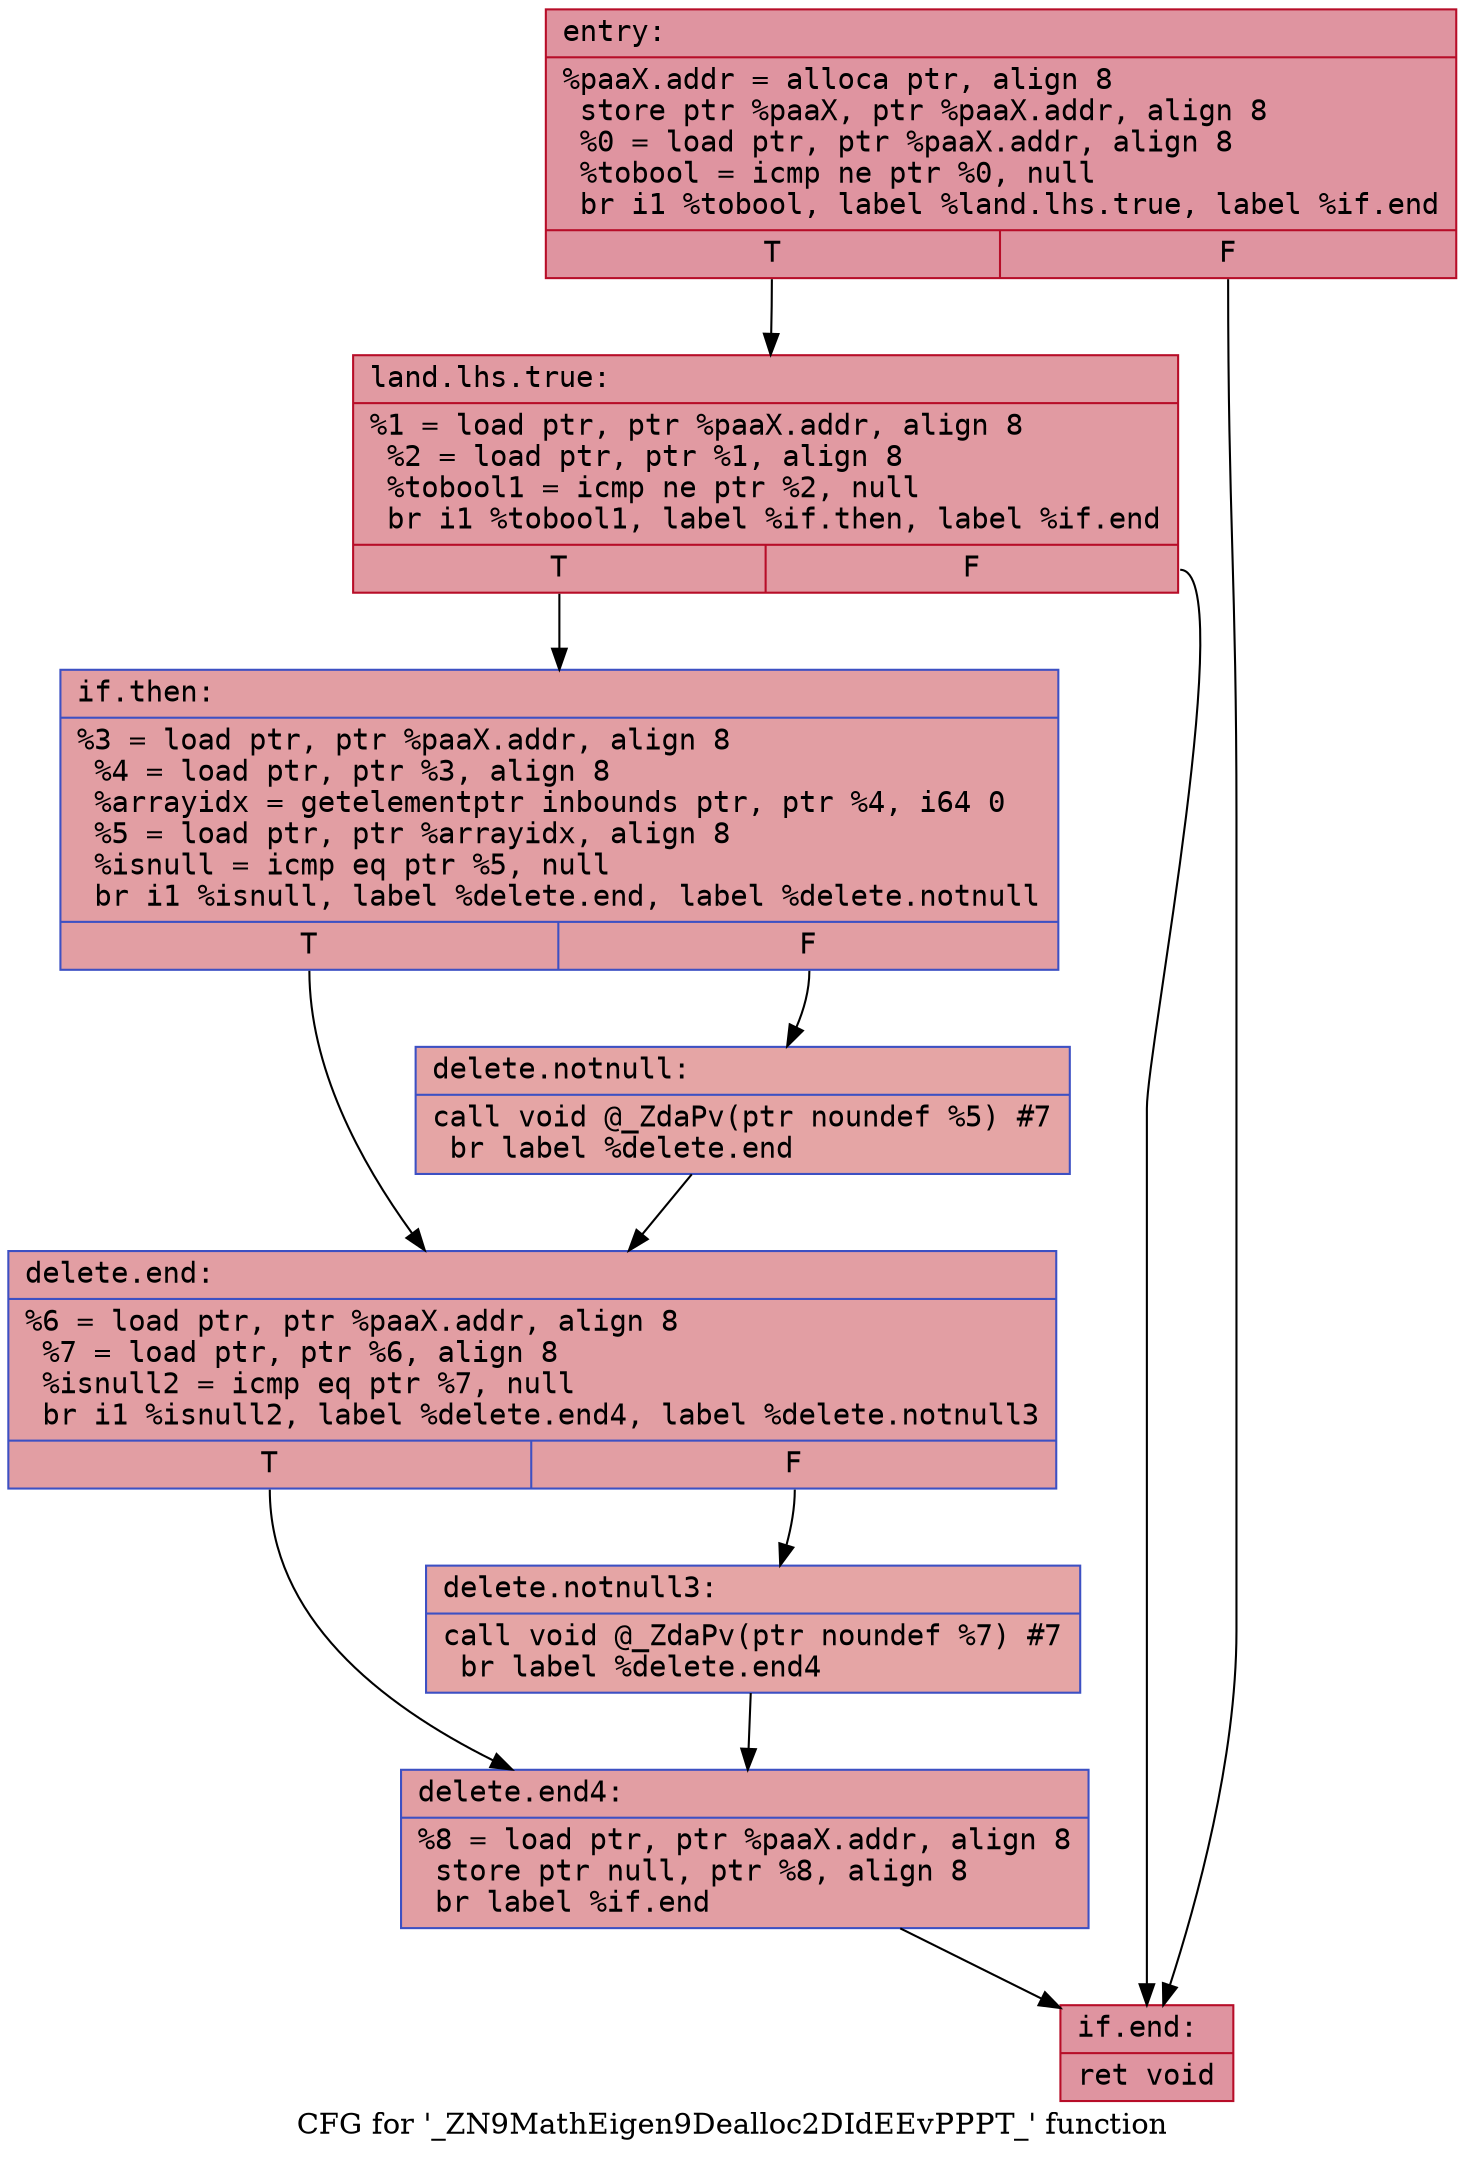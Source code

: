 digraph "CFG for '_ZN9MathEigen9Dealloc2DIdEEvPPPT_' function" {
	label="CFG for '_ZN9MathEigen9Dealloc2DIdEEvPPPT_' function";

	Node0x560092474140 [shape=record,color="#b70d28ff", style=filled, fillcolor="#b70d2870" fontname="Courier",label="{entry:\l|  %paaX.addr = alloca ptr, align 8\l  store ptr %paaX, ptr %paaX.addr, align 8\l  %0 = load ptr, ptr %paaX.addr, align 8\l  %tobool = icmp ne ptr %0, null\l  br i1 %tobool, label %land.lhs.true, label %if.end\l|{<s0>T|<s1>F}}"];
	Node0x560092474140:s0 -> Node0x560092474340[tooltip="entry -> land.lhs.true\nProbability 62.50%" ];
	Node0x560092474140:s1 -> Node0x5600924743c0[tooltip="entry -> if.end\nProbability 37.50%" ];
	Node0x560092474340 [shape=record,color="#b70d28ff", style=filled, fillcolor="#bb1b2c70" fontname="Courier",label="{land.lhs.true:\l|  %1 = load ptr, ptr %paaX.addr, align 8\l  %2 = load ptr, ptr %1, align 8\l  %tobool1 = icmp ne ptr %2, null\l  br i1 %tobool1, label %if.then, label %if.end\l|{<s0>T|<s1>F}}"];
	Node0x560092474340:s0 -> Node0x560092474690[tooltip="land.lhs.true -> if.then\nProbability 62.50%" ];
	Node0x560092474340:s1 -> Node0x5600924743c0[tooltip="land.lhs.true -> if.end\nProbability 37.50%" ];
	Node0x560092474690 [shape=record,color="#3d50c3ff", style=filled, fillcolor="#be242e70" fontname="Courier",label="{if.then:\l|  %3 = load ptr, ptr %paaX.addr, align 8\l  %4 = load ptr, ptr %3, align 8\l  %arrayidx = getelementptr inbounds ptr, ptr %4, i64 0\l  %5 = load ptr, ptr %arrayidx, align 8\l  %isnull = icmp eq ptr %5, null\l  br i1 %isnull, label %delete.end, label %delete.notnull\l|{<s0>T|<s1>F}}"];
	Node0x560092474690:s0 -> Node0x560092474ab0[tooltip="if.then -> delete.end\nProbability 37.50%" ];
	Node0x560092474690:s1 -> Node0x560092474b30[tooltip="if.then -> delete.notnull\nProbability 62.50%" ];
	Node0x560092474b30 [shape=record,color="#3d50c3ff", style=filled, fillcolor="#c5333470" fontname="Courier",label="{delete.notnull:\l|  call void @_ZdaPv(ptr noundef %5) #7\l  br label %delete.end\l}"];
	Node0x560092474b30 -> Node0x560092474ab0[tooltip="delete.notnull -> delete.end\nProbability 100.00%" ];
	Node0x560092474ab0 [shape=record,color="#3d50c3ff", style=filled, fillcolor="#be242e70" fontname="Courier",label="{delete.end:\l|  %6 = load ptr, ptr %paaX.addr, align 8\l  %7 = load ptr, ptr %6, align 8\l  %isnull2 = icmp eq ptr %7, null\l  br i1 %isnull2, label %delete.end4, label %delete.notnull3\l|{<s0>T|<s1>F}}"];
	Node0x560092474ab0:s0 -> Node0x560092475190[tooltip="delete.end -> delete.end4\nProbability 37.50%" ];
	Node0x560092474ab0:s1 -> Node0x560092475210[tooltip="delete.end -> delete.notnull3\nProbability 62.50%" ];
	Node0x560092475210 [shape=record,color="#3d50c3ff", style=filled, fillcolor="#c5333470" fontname="Courier",label="{delete.notnull3:\l|  call void @_ZdaPv(ptr noundef %7) #7\l  br label %delete.end4\l}"];
	Node0x560092475210 -> Node0x560092475190[tooltip="delete.notnull3 -> delete.end4\nProbability 100.00%" ];
	Node0x560092475190 [shape=record,color="#3d50c3ff", style=filled, fillcolor="#be242e70" fontname="Courier",label="{delete.end4:\l|  %8 = load ptr, ptr %paaX.addr, align 8\l  store ptr null, ptr %8, align 8\l  br label %if.end\l}"];
	Node0x560092475190 -> Node0x5600924743c0[tooltip="delete.end4 -> if.end\nProbability 100.00%" ];
	Node0x5600924743c0 [shape=record,color="#b70d28ff", style=filled, fillcolor="#b70d2870" fontname="Courier",label="{if.end:\l|  ret void\l}"];
}
